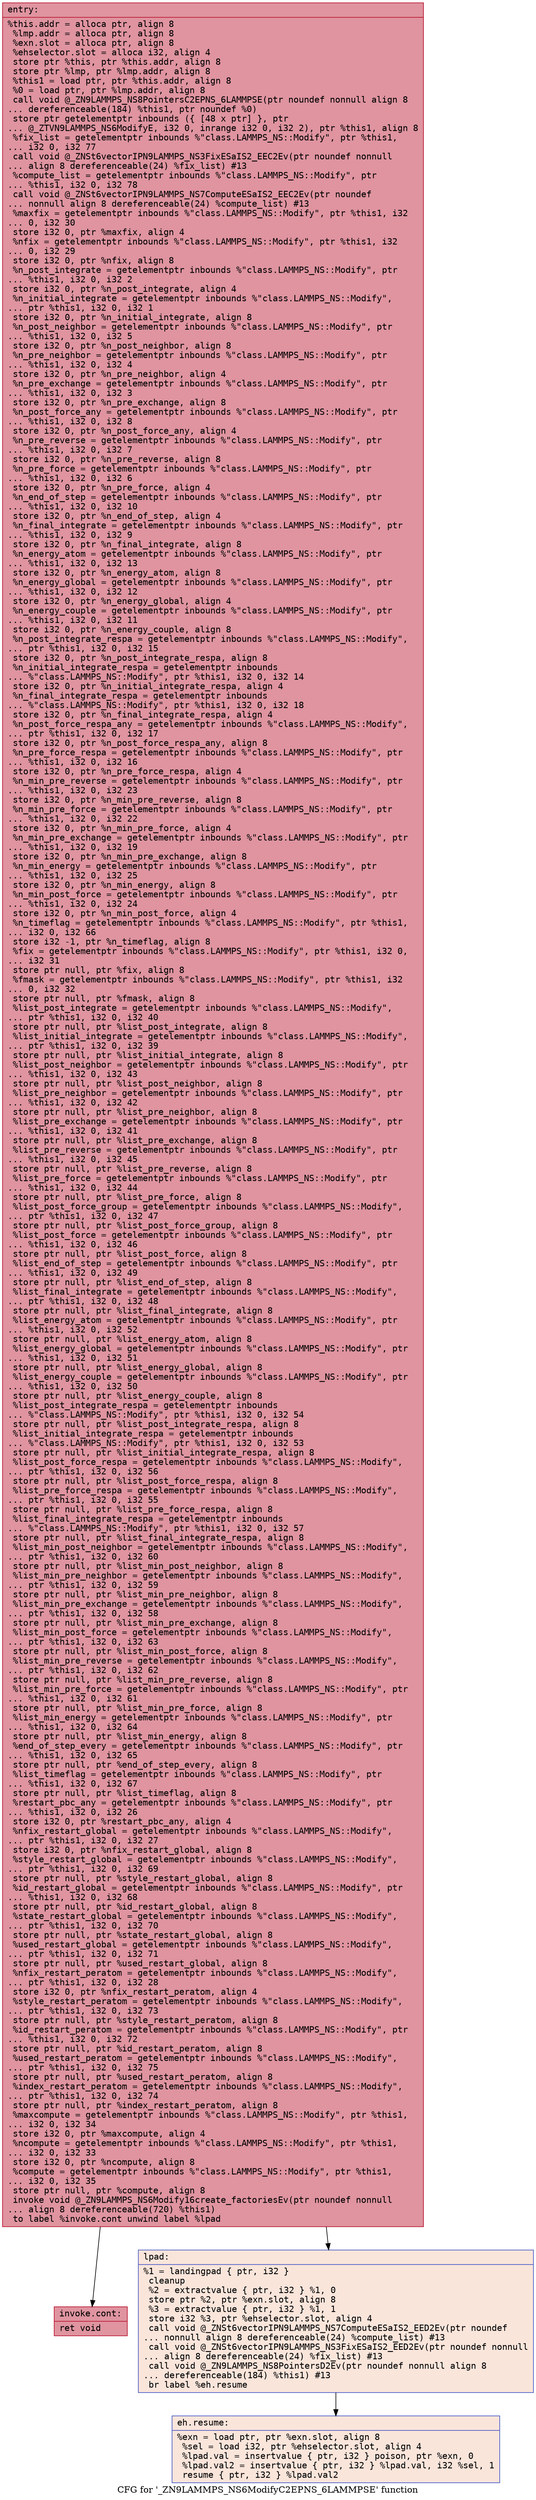 digraph "CFG for '_ZN9LAMMPS_NS6ModifyC2EPNS_6LAMMPSE' function" {
	label="CFG for '_ZN9LAMMPS_NS6ModifyC2EPNS_6LAMMPSE' function";

	Node0x561f16058890 [shape=record,color="#b70d28ff", style=filled, fillcolor="#b70d2870" fontname="Courier",label="{entry:\l|  %this.addr = alloca ptr, align 8\l  %lmp.addr = alloca ptr, align 8\l  %exn.slot = alloca ptr, align 8\l  %ehselector.slot = alloca i32, align 4\l  store ptr %this, ptr %this.addr, align 8\l  store ptr %lmp, ptr %lmp.addr, align 8\l  %this1 = load ptr, ptr %this.addr, align 8\l  %0 = load ptr, ptr %lmp.addr, align 8\l  call void @_ZN9LAMMPS_NS8PointersC2EPNS_6LAMMPSE(ptr noundef nonnull align 8\l... dereferenceable(184) %this1, ptr noundef %0)\l  store ptr getelementptr inbounds (\{ [48 x ptr] \}, ptr\l... @_ZTVN9LAMMPS_NS6ModifyE, i32 0, inrange i32 0, i32 2), ptr %this1, align 8\l  %fix_list = getelementptr inbounds %\"class.LAMMPS_NS::Modify\", ptr %this1,\l... i32 0, i32 77\l  call void @_ZNSt6vectorIPN9LAMMPS_NS3FixESaIS2_EEC2Ev(ptr noundef nonnull\l... align 8 dereferenceable(24) %fix_list) #13\l  %compute_list = getelementptr inbounds %\"class.LAMMPS_NS::Modify\", ptr\l... %this1, i32 0, i32 78\l  call void @_ZNSt6vectorIPN9LAMMPS_NS7ComputeESaIS2_EEC2Ev(ptr noundef\l... nonnull align 8 dereferenceable(24) %compute_list) #13\l  %maxfix = getelementptr inbounds %\"class.LAMMPS_NS::Modify\", ptr %this1, i32\l... 0, i32 30\l  store i32 0, ptr %maxfix, align 4\l  %nfix = getelementptr inbounds %\"class.LAMMPS_NS::Modify\", ptr %this1, i32\l... 0, i32 29\l  store i32 0, ptr %nfix, align 8\l  %n_post_integrate = getelementptr inbounds %\"class.LAMMPS_NS::Modify\", ptr\l... %this1, i32 0, i32 2\l  store i32 0, ptr %n_post_integrate, align 4\l  %n_initial_integrate = getelementptr inbounds %\"class.LAMMPS_NS::Modify\",\l... ptr %this1, i32 0, i32 1\l  store i32 0, ptr %n_initial_integrate, align 8\l  %n_post_neighbor = getelementptr inbounds %\"class.LAMMPS_NS::Modify\", ptr\l... %this1, i32 0, i32 5\l  store i32 0, ptr %n_post_neighbor, align 8\l  %n_pre_neighbor = getelementptr inbounds %\"class.LAMMPS_NS::Modify\", ptr\l... %this1, i32 0, i32 4\l  store i32 0, ptr %n_pre_neighbor, align 4\l  %n_pre_exchange = getelementptr inbounds %\"class.LAMMPS_NS::Modify\", ptr\l... %this1, i32 0, i32 3\l  store i32 0, ptr %n_pre_exchange, align 8\l  %n_post_force_any = getelementptr inbounds %\"class.LAMMPS_NS::Modify\", ptr\l... %this1, i32 0, i32 8\l  store i32 0, ptr %n_post_force_any, align 4\l  %n_pre_reverse = getelementptr inbounds %\"class.LAMMPS_NS::Modify\", ptr\l... %this1, i32 0, i32 7\l  store i32 0, ptr %n_pre_reverse, align 8\l  %n_pre_force = getelementptr inbounds %\"class.LAMMPS_NS::Modify\", ptr\l... %this1, i32 0, i32 6\l  store i32 0, ptr %n_pre_force, align 4\l  %n_end_of_step = getelementptr inbounds %\"class.LAMMPS_NS::Modify\", ptr\l... %this1, i32 0, i32 10\l  store i32 0, ptr %n_end_of_step, align 4\l  %n_final_integrate = getelementptr inbounds %\"class.LAMMPS_NS::Modify\", ptr\l... %this1, i32 0, i32 9\l  store i32 0, ptr %n_final_integrate, align 8\l  %n_energy_atom = getelementptr inbounds %\"class.LAMMPS_NS::Modify\", ptr\l... %this1, i32 0, i32 13\l  store i32 0, ptr %n_energy_atom, align 8\l  %n_energy_global = getelementptr inbounds %\"class.LAMMPS_NS::Modify\", ptr\l... %this1, i32 0, i32 12\l  store i32 0, ptr %n_energy_global, align 4\l  %n_energy_couple = getelementptr inbounds %\"class.LAMMPS_NS::Modify\", ptr\l... %this1, i32 0, i32 11\l  store i32 0, ptr %n_energy_couple, align 8\l  %n_post_integrate_respa = getelementptr inbounds %\"class.LAMMPS_NS::Modify\",\l... ptr %this1, i32 0, i32 15\l  store i32 0, ptr %n_post_integrate_respa, align 8\l  %n_initial_integrate_respa = getelementptr inbounds\l... %\"class.LAMMPS_NS::Modify\", ptr %this1, i32 0, i32 14\l  store i32 0, ptr %n_initial_integrate_respa, align 4\l  %n_final_integrate_respa = getelementptr inbounds\l... %\"class.LAMMPS_NS::Modify\", ptr %this1, i32 0, i32 18\l  store i32 0, ptr %n_final_integrate_respa, align 4\l  %n_post_force_respa_any = getelementptr inbounds %\"class.LAMMPS_NS::Modify\",\l... ptr %this1, i32 0, i32 17\l  store i32 0, ptr %n_post_force_respa_any, align 8\l  %n_pre_force_respa = getelementptr inbounds %\"class.LAMMPS_NS::Modify\", ptr\l... %this1, i32 0, i32 16\l  store i32 0, ptr %n_pre_force_respa, align 4\l  %n_min_pre_reverse = getelementptr inbounds %\"class.LAMMPS_NS::Modify\", ptr\l... %this1, i32 0, i32 23\l  store i32 0, ptr %n_min_pre_reverse, align 8\l  %n_min_pre_force = getelementptr inbounds %\"class.LAMMPS_NS::Modify\", ptr\l... %this1, i32 0, i32 22\l  store i32 0, ptr %n_min_pre_force, align 4\l  %n_min_pre_exchange = getelementptr inbounds %\"class.LAMMPS_NS::Modify\", ptr\l... %this1, i32 0, i32 19\l  store i32 0, ptr %n_min_pre_exchange, align 8\l  %n_min_energy = getelementptr inbounds %\"class.LAMMPS_NS::Modify\", ptr\l... %this1, i32 0, i32 25\l  store i32 0, ptr %n_min_energy, align 8\l  %n_min_post_force = getelementptr inbounds %\"class.LAMMPS_NS::Modify\", ptr\l... %this1, i32 0, i32 24\l  store i32 0, ptr %n_min_post_force, align 4\l  %n_timeflag = getelementptr inbounds %\"class.LAMMPS_NS::Modify\", ptr %this1,\l... i32 0, i32 66\l  store i32 -1, ptr %n_timeflag, align 8\l  %fix = getelementptr inbounds %\"class.LAMMPS_NS::Modify\", ptr %this1, i32 0,\l... i32 31\l  store ptr null, ptr %fix, align 8\l  %fmask = getelementptr inbounds %\"class.LAMMPS_NS::Modify\", ptr %this1, i32\l... 0, i32 32\l  store ptr null, ptr %fmask, align 8\l  %list_post_integrate = getelementptr inbounds %\"class.LAMMPS_NS::Modify\",\l... ptr %this1, i32 0, i32 40\l  store ptr null, ptr %list_post_integrate, align 8\l  %list_initial_integrate = getelementptr inbounds %\"class.LAMMPS_NS::Modify\",\l... ptr %this1, i32 0, i32 39\l  store ptr null, ptr %list_initial_integrate, align 8\l  %list_post_neighbor = getelementptr inbounds %\"class.LAMMPS_NS::Modify\", ptr\l... %this1, i32 0, i32 43\l  store ptr null, ptr %list_post_neighbor, align 8\l  %list_pre_neighbor = getelementptr inbounds %\"class.LAMMPS_NS::Modify\", ptr\l... %this1, i32 0, i32 42\l  store ptr null, ptr %list_pre_neighbor, align 8\l  %list_pre_exchange = getelementptr inbounds %\"class.LAMMPS_NS::Modify\", ptr\l... %this1, i32 0, i32 41\l  store ptr null, ptr %list_pre_exchange, align 8\l  %list_pre_reverse = getelementptr inbounds %\"class.LAMMPS_NS::Modify\", ptr\l... %this1, i32 0, i32 45\l  store ptr null, ptr %list_pre_reverse, align 8\l  %list_pre_force = getelementptr inbounds %\"class.LAMMPS_NS::Modify\", ptr\l... %this1, i32 0, i32 44\l  store ptr null, ptr %list_pre_force, align 8\l  %list_post_force_group = getelementptr inbounds %\"class.LAMMPS_NS::Modify\",\l... ptr %this1, i32 0, i32 47\l  store ptr null, ptr %list_post_force_group, align 8\l  %list_post_force = getelementptr inbounds %\"class.LAMMPS_NS::Modify\", ptr\l... %this1, i32 0, i32 46\l  store ptr null, ptr %list_post_force, align 8\l  %list_end_of_step = getelementptr inbounds %\"class.LAMMPS_NS::Modify\", ptr\l... %this1, i32 0, i32 49\l  store ptr null, ptr %list_end_of_step, align 8\l  %list_final_integrate = getelementptr inbounds %\"class.LAMMPS_NS::Modify\",\l... ptr %this1, i32 0, i32 48\l  store ptr null, ptr %list_final_integrate, align 8\l  %list_energy_atom = getelementptr inbounds %\"class.LAMMPS_NS::Modify\", ptr\l... %this1, i32 0, i32 52\l  store ptr null, ptr %list_energy_atom, align 8\l  %list_energy_global = getelementptr inbounds %\"class.LAMMPS_NS::Modify\", ptr\l... %this1, i32 0, i32 51\l  store ptr null, ptr %list_energy_global, align 8\l  %list_energy_couple = getelementptr inbounds %\"class.LAMMPS_NS::Modify\", ptr\l... %this1, i32 0, i32 50\l  store ptr null, ptr %list_energy_couple, align 8\l  %list_post_integrate_respa = getelementptr inbounds\l... %\"class.LAMMPS_NS::Modify\", ptr %this1, i32 0, i32 54\l  store ptr null, ptr %list_post_integrate_respa, align 8\l  %list_initial_integrate_respa = getelementptr inbounds\l... %\"class.LAMMPS_NS::Modify\", ptr %this1, i32 0, i32 53\l  store ptr null, ptr %list_initial_integrate_respa, align 8\l  %list_post_force_respa = getelementptr inbounds %\"class.LAMMPS_NS::Modify\",\l... ptr %this1, i32 0, i32 56\l  store ptr null, ptr %list_post_force_respa, align 8\l  %list_pre_force_respa = getelementptr inbounds %\"class.LAMMPS_NS::Modify\",\l... ptr %this1, i32 0, i32 55\l  store ptr null, ptr %list_pre_force_respa, align 8\l  %list_final_integrate_respa = getelementptr inbounds\l... %\"class.LAMMPS_NS::Modify\", ptr %this1, i32 0, i32 57\l  store ptr null, ptr %list_final_integrate_respa, align 8\l  %list_min_post_neighbor = getelementptr inbounds %\"class.LAMMPS_NS::Modify\",\l... ptr %this1, i32 0, i32 60\l  store ptr null, ptr %list_min_post_neighbor, align 8\l  %list_min_pre_neighbor = getelementptr inbounds %\"class.LAMMPS_NS::Modify\",\l... ptr %this1, i32 0, i32 59\l  store ptr null, ptr %list_min_pre_neighbor, align 8\l  %list_min_pre_exchange = getelementptr inbounds %\"class.LAMMPS_NS::Modify\",\l... ptr %this1, i32 0, i32 58\l  store ptr null, ptr %list_min_pre_exchange, align 8\l  %list_min_post_force = getelementptr inbounds %\"class.LAMMPS_NS::Modify\",\l... ptr %this1, i32 0, i32 63\l  store ptr null, ptr %list_min_post_force, align 8\l  %list_min_pre_reverse = getelementptr inbounds %\"class.LAMMPS_NS::Modify\",\l... ptr %this1, i32 0, i32 62\l  store ptr null, ptr %list_min_pre_reverse, align 8\l  %list_min_pre_force = getelementptr inbounds %\"class.LAMMPS_NS::Modify\", ptr\l... %this1, i32 0, i32 61\l  store ptr null, ptr %list_min_pre_force, align 8\l  %list_min_energy = getelementptr inbounds %\"class.LAMMPS_NS::Modify\", ptr\l... %this1, i32 0, i32 64\l  store ptr null, ptr %list_min_energy, align 8\l  %end_of_step_every = getelementptr inbounds %\"class.LAMMPS_NS::Modify\", ptr\l... %this1, i32 0, i32 65\l  store ptr null, ptr %end_of_step_every, align 8\l  %list_timeflag = getelementptr inbounds %\"class.LAMMPS_NS::Modify\", ptr\l... %this1, i32 0, i32 67\l  store ptr null, ptr %list_timeflag, align 8\l  %restart_pbc_any = getelementptr inbounds %\"class.LAMMPS_NS::Modify\", ptr\l... %this1, i32 0, i32 26\l  store i32 0, ptr %restart_pbc_any, align 4\l  %nfix_restart_global = getelementptr inbounds %\"class.LAMMPS_NS::Modify\",\l... ptr %this1, i32 0, i32 27\l  store i32 0, ptr %nfix_restart_global, align 8\l  %style_restart_global = getelementptr inbounds %\"class.LAMMPS_NS::Modify\",\l... ptr %this1, i32 0, i32 69\l  store ptr null, ptr %style_restart_global, align 8\l  %id_restart_global = getelementptr inbounds %\"class.LAMMPS_NS::Modify\", ptr\l... %this1, i32 0, i32 68\l  store ptr null, ptr %id_restart_global, align 8\l  %state_restart_global = getelementptr inbounds %\"class.LAMMPS_NS::Modify\",\l... ptr %this1, i32 0, i32 70\l  store ptr null, ptr %state_restart_global, align 8\l  %used_restart_global = getelementptr inbounds %\"class.LAMMPS_NS::Modify\",\l... ptr %this1, i32 0, i32 71\l  store ptr null, ptr %used_restart_global, align 8\l  %nfix_restart_peratom = getelementptr inbounds %\"class.LAMMPS_NS::Modify\",\l... ptr %this1, i32 0, i32 28\l  store i32 0, ptr %nfix_restart_peratom, align 4\l  %style_restart_peratom = getelementptr inbounds %\"class.LAMMPS_NS::Modify\",\l... ptr %this1, i32 0, i32 73\l  store ptr null, ptr %style_restart_peratom, align 8\l  %id_restart_peratom = getelementptr inbounds %\"class.LAMMPS_NS::Modify\", ptr\l... %this1, i32 0, i32 72\l  store ptr null, ptr %id_restart_peratom, align 8\l  %used_restart_peratom = getelementptr inbounds %\"class.LAMMPS_NS::Modify\",\l... ptr %this1, i32 0, i32 75\l  store ptr null, ptr %used_restart_peratom, align 8\l  %index_restart_peratom = getelementptr inbounds %\"class.LAMMPS_NS::Modify\",\l... ptr %this1, i32 0, i32 74\l  store ptr null, ptr %index_restart_peratom, align 8\l  %maxcompute = getelementptr inbounds %\"class.LAMMPS_NS::Modify\", ptr %this1,\l... i32 0, i32 34\l  store i32 0, ptr %maxcompute, align 4\l  %ncompute = getelementptr inbounds %\"class.LAMMPS_NS::Modify\", ptr %this1,\l... i32 0, i32 33\l  store i32 0, ptr %ncompute, align 8\l  %compute = getelementptr inbounds %\"class.LAMMPS_NS::Modify\", ptr %this1,\l... i32 0, i32 35\l  store ptr null, ptr %compute, align 8\l  invoke void @_ZN9LAMMPS_NS6Modify16create_factoriesEv(ptr noundef nonnull\l... align 8 dereferenceable(720) %this1)\l          to label %invoke.cont unwind label %lpad\l}"];
	Node0x561f16058890 -> Node0x561f16062860[tooltip="entry -> invoke.cont\nProbability 100.00%" ];
	Node0x561f16058890 -> Node0x561f16062940[tooltip="entry -> lpad\nProbability 0.00%" ];
	Node0x561f16062860 [shape=record,color="#b70d28ff", style=filled, fillcolor="#b70d2870" fontname="Courier",label="{invoke.cont:\l|  ret void\l}"];
	Node0x561f16062940 [shape=record,color="#3d50c3ff", style=filled, fillcolor="#f4c5ad70" fontname="Courier",label="{lpad:\l|  %1 = landingpad \{ ptr, i32 \}\l          cleanup\l  %2 = extractvalue \{ ptr, i32 \} %1, 0\l  store ptr %2, ptr %exn.slot, align 8\l  %3 = extractvalue \{ ptr, i32 \} %1, 1\l  store i32 %3, ptr %ehselector.slot, align 4\l  call void @_ZNSt6vectorIPN9LAMMPS_NS7ComputeESaIS2_EED2Ev(ptr noundef\l... nonnull align 8 dereferenceable(24) %compute_list) #13\l  call void @_ZNSt6vectorIPN9LAMMPS_NS3FixESaIS2_EED2Ev(ptr noundef nonnull\l... align 8 dereferenceable(24) %fix_list) #13\l  call void @_ZN9LAMMPS_NS8PointersD2Ev(ptr noundef nonnull align 8\l... dereferenceable(184) %this1) #13\l  br label %eh.resume\l}"];
	Node0x561f16062940 -> Node0x561f160633b0[tooltip="lpad -> eh.resume\nProbability 100.00%" ];
	Node0x561f160633b0 [shape=record,color="#3d50c3ff", style=filled, fillcolor="#f4c5ad70" fontname="Courier",label="{eh.resume:\l|  %exn = load ptr, ptr %exn.slot, align 8\l  %sel = load i32, ptr %ehselector.slot, align 4\l  %lpad.val = insertvalue \{ ptr, i32 \} poison, ptr %exn, 0\l  %lpad.val2 = insertvalue \{ ptr, i32 \} %lpad.val, i32 %sel, 1\l  resume \{ ptr, i32 \} %lpad.val2\l}"];
}
